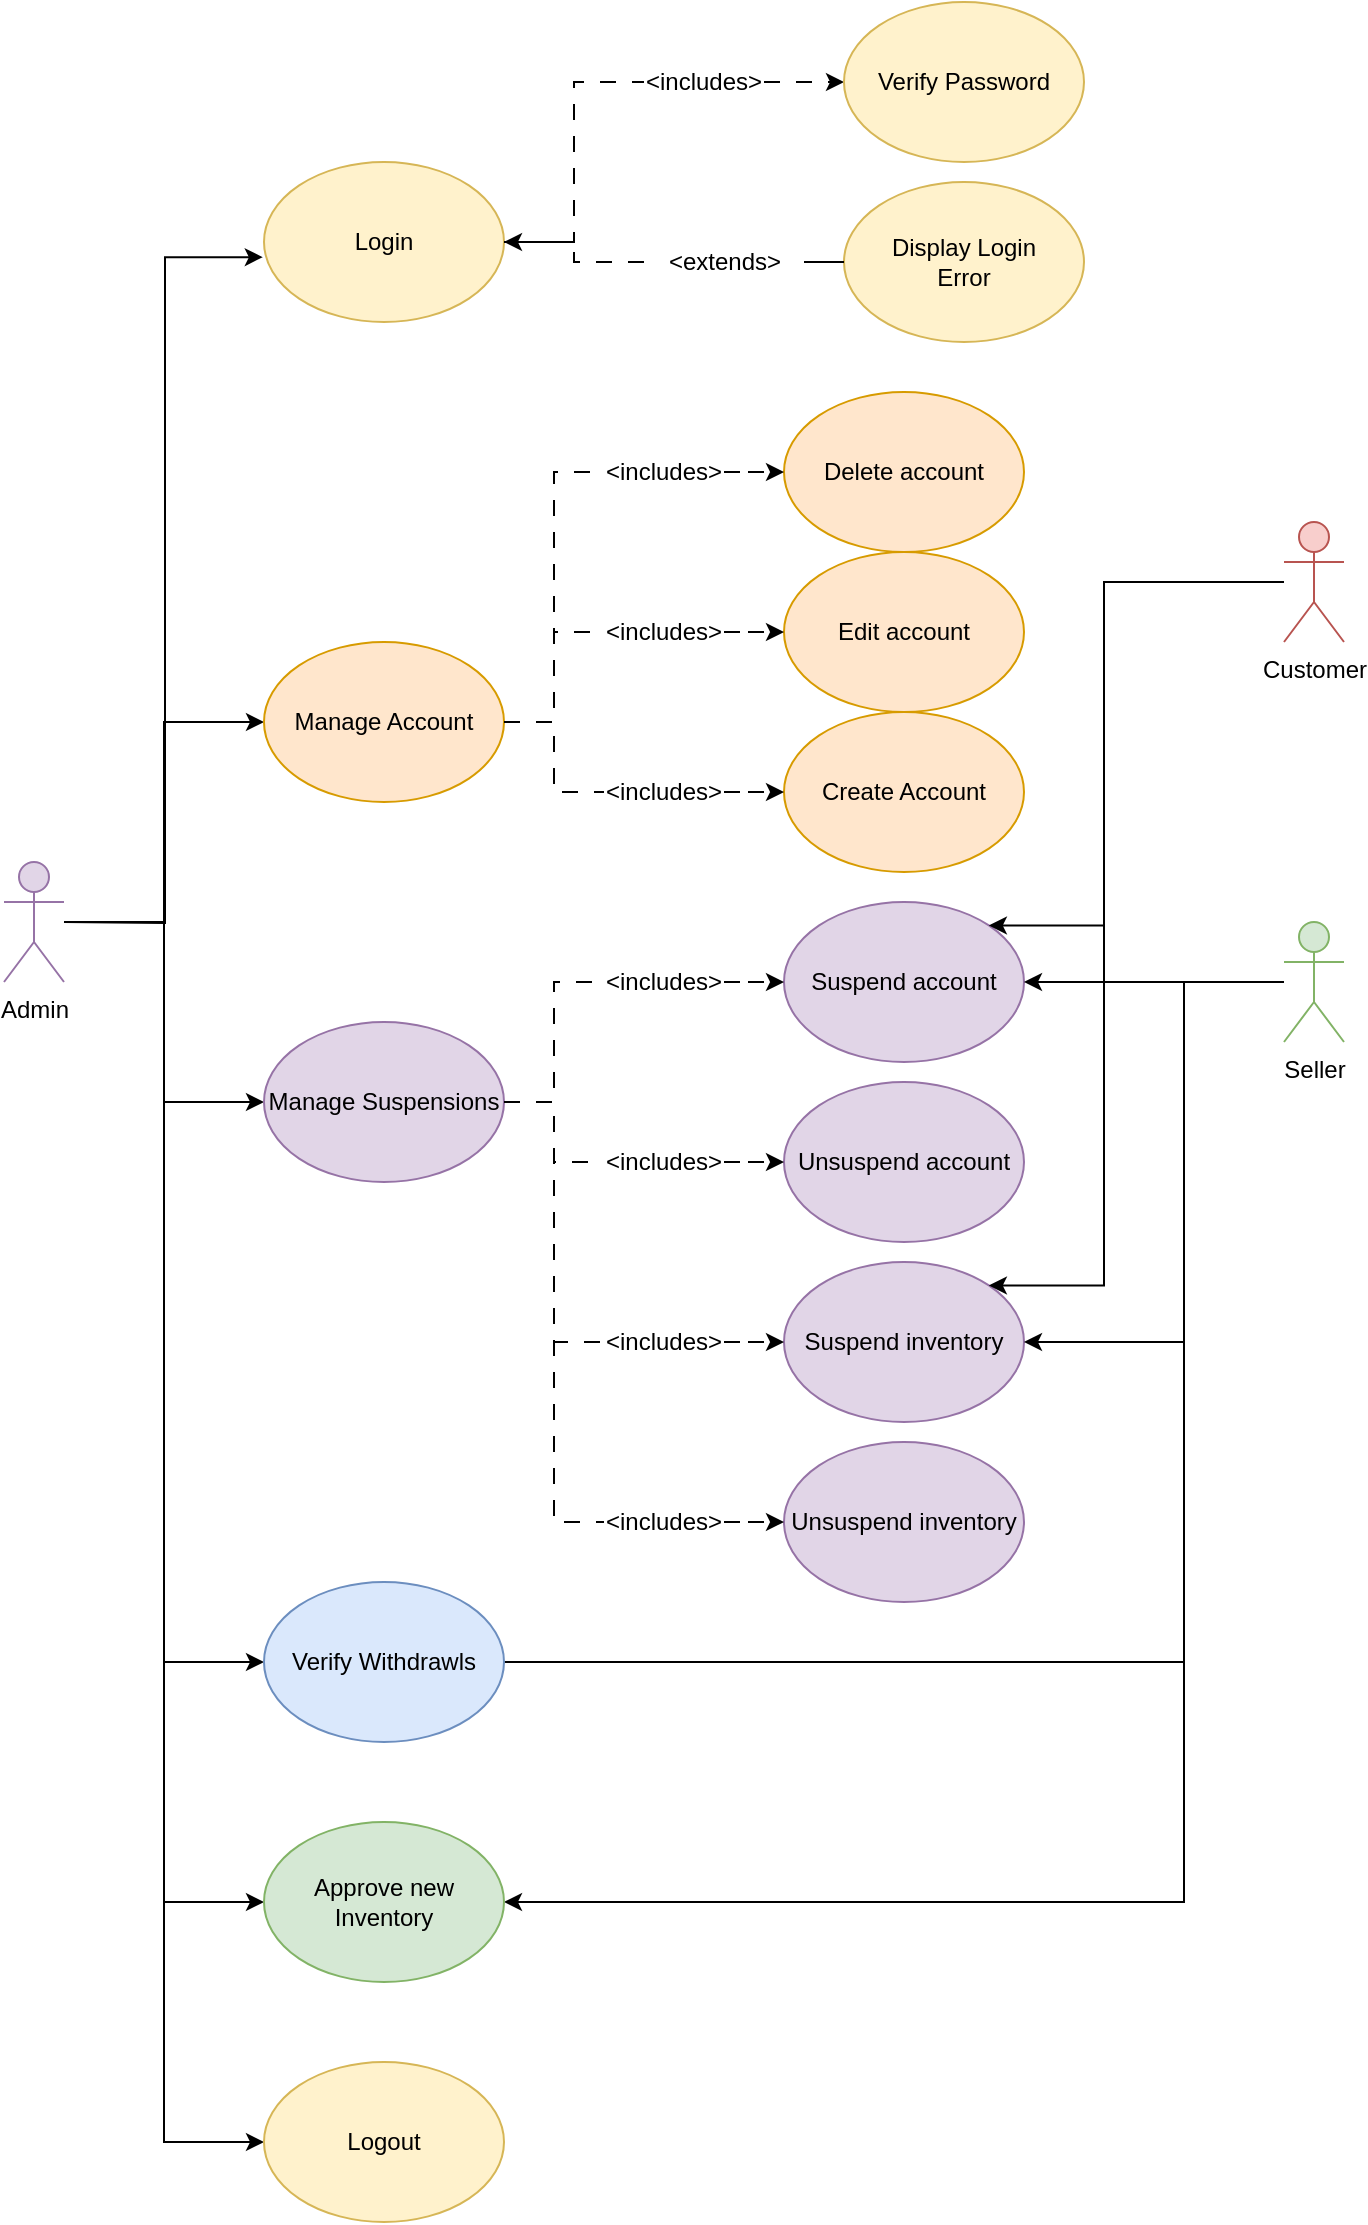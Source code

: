 <mxfile version="20.8.21" type="device"><diagram name="Page-1" id="9SAAYWy-0wYmbHwtBrWM"><mxGraphModel dx="1648" dy="1989" grid="1" gridSize="10" guides="1" tooltips="1" connect="1" arrows="1" fold="1" page="1" pageScale="1" pageWidth="850" pageHeight="1100" math="0" shadow="0"><root><mxCell id="0"/><mxCell id="1" parent="0"/><mxCell id="1AxmlgOG69dDWrkKW62K-17" style="edgeStyle=orthogonalEdgeStyle;rounded=0;orthogonalLoop=1;jettySize=auto;html=1;entryX=-0.005;entryY=0.595;entryDx=0;entryDy=0;entryPerimeter=0;" parent="1" target="1AxmlgOG69dDWrkKW62K-7" edge="1"><mxGeometry relative="1" as="geometry"><mxPoint x="110" y="440" as="sourcePoint"/></mxGeometry></mxCell><mxCell id="1AxmlgOG69dDWrkKW62K-21" style="edgeStyle=orthogonalEdgeStyle;rounded=0;orthogonalLoop=1;jettySize=auto;html=1;entryX=0;entryY=0.5;entryDx=0;entryDy=0;" parent="1" source="1AxmlgOG69dDWrkKW62K-1" target="1AxmlgOG69dDWrkKW62K-13" edge="1"><mxGeometry relative="1" as="geometry"/></mxCell><mxCell id="1AxmlgOG69dDWrkKW62K-22" style="edgeStyle=orthogonalEdgeStyle;rounded=0;orthogonalLoop=1;jettySize=auto;html=1;entryX=0;entryY=0.5;entryDx=0;entryDy=0;" parent="1" source="1AxmlgOG69dDWrkKW62K-1" target="1AxmlgOG69dDWrkKW62K-14" edge="1"><mxGeometry relative="1" as="geometry"/></mxCell><mxCell id="1AxmlgOG69dDWrkKW62K-24" style="edgeStyle=orthogonalEdgeStyle;rounded=0;orthogonalLoop=1;jettySize=auto;html=1;entryX=0;entryY=0.5;entryDx=0;entryDy=0;" parent="1" source="1AxmlgOG69dDWrkKW62K-1" target="1AxmlgOG69dDWrkKW62K-8" edge="1"><mxGeometry relative="1" as="geometry"/></mxCell><mxCell id="OvjnbPouzjCXRPZKOcpZ-8" style="edgeStyle=orthogonalEdgeStyle;rounded=0;orthogonalLoop=1;jettySize=auto;html=1;entryX=0;entryY=0.5;entryDx=0;entryDy=0;" edge="1" parent="1" source="1AxmlgOG69dDWrkKW62K-1" target="OvjnbPouzjCXRPZKOcpZ-7"><mxGeometry relative="1" as="geometry"/></mxCell><mxCell id="OvjnbPouzjCXRPZKOcpZ-11" style="edgeStyle=orthogonalEdgeStyle;rounded=0;orthogonalLoop=1;jettySize=auto;html=1;entryX=0;entryY=0.5;entryDx=0;entryDy=0;" edge="1" parent="1" source="1AxmlgOG69dDWrkKW62K-1" target="OvjnbPouzjCXRPZKOcpZ-10"><mxGeometry relative="1" as="geometry"/></mxCell><mxCell id="1AxmlgOG69dDWrkKW62K-1" value="Admin" style="shape=umlActor;verticalLabelPosition=bottom;verticalAlign=top;html=1;outlineConnect=0;fillColor=#e1d5e7;strokeColor=#9673a6;" parent="1" vertex="1"><mxGeometry x="80" y="410" width="30" height="60" as="geometry"/></mxCell><mxCell id="1AxmlgOG69dDWrkKW62K-2" value="Edit account" style="ellipse;whiteSpace=wrap;html=1;fillColor=#ffe6cc;strokeColor=#d79b00;" parent="1" vertex="1"><mxGeometry x="470" y="255" width="120" height="80" as="geometry"/></mxCell><mxCell id="1AxmlgOG69dDWrkKW62K-3" value="Delete account" style="ellipse;whiteSpace=wrap;html=1;fillColor=#ffe6cc;strokeColor=#d79b00;" parent="1" vertex="1"><mxGeometry x="470" y="175" width="120" height="80" as="geometry"/></mxCell><mxCell id="1AxmlgOG69dDWrkKW62K-4" value="Create Account" style="ellipse;whiteSpace=wrap;html=1;fillColor=#ffe6cc;strokeColor=#d79b00;" parent="1" vertex="1"><mxGeometry x="470" y="335" width="120" height="80" as="geometry"/></mxCell><mxCell id="1AxmlgOG69dDWrkKW62K-6" value="Unsuspend inventory" style="ellipse;whiteSpace=wrap;html=1;fillColor=#e1d5e7;strokeColor=#9673a6;" parent="1" vertex="1"><mxGeometry x="470" y="700" width="120" height="80" as="geometry"/></mxCell><mxCell id="1AxmlgOG69dDWrkKW62K-72" style="edgeStyle=orthogonalEdgeStyle;rounded=0;orthogonalLoop=1;jettySize=auto;html=1;entryX=0;entryY=0.5;entryDx=0;entryDy=0;dashed=1;dashPattern=8 8;startArrow=none;" parent="1" source="1AxmlgOG69dDWrkKW62K-75" target="1AxmlgOG69dDWrkKW62K-66" edge="1"><mxGeometry relative="1" as="geometry"/></mxCell><mxCell id="1AxmlgOG69dDWrkKW62K-7" value="Login" style="ellipse;whiteSpace=wrap;html=1;fillColor=#fff2cc;strokeColor=#d6b656;" parent="1" vertex="1"><mxGeometry x="210" y="60" width="120" height="80" as="geometry"/></mxCell><mxCell id="1AxmlgOG69dDWrkKW62K-8" value="Logout" style="ellipse;whiteSpace=wrap;html=1;fillColor=#fff2cc;strokeColor=#d6b656;" parent="1" vertex="1"><mxGeometry x="210" y="1010" width="120" height="80" as="geometry"/></mxCell><mxCell id="1AxmlgOG69dDWrkKW62K-9" value="Unsuspend account" style="ellipse;whiteSpace=wrap;html=1;fillColor=#e1d5e7;strokeColor=#9673a6;" parent="1" vertex="1"><mxGeometry x="470" y="520" width="120" height="80" as="geometry"/></mxCell><mxCell id="1AxmlgOG69dDWrkKW62K-10" value="Suspend inventory" style="ellipse;whiteSpace=wrap;html=1;fillColor=#e1d5e7;strokeColor=#9673a6;" parent="1" vertex="1"><mxGeometry x="470" y="610" width="120" height="80" as="geometry"/></mxCell><mxCell id="1AxmlgOG69dDWrkKW62K-11" value="Suspend account" style="ellipse;whiteSpace=wrap;html=1;fillColor=#e1d5e7;strokeColor=#9673a6;" parent="1" vertex="1"><mxGeometry x="470" y="430" width="120" height="80" as="geometry"/></mxCell><mxCell id="1AxmlgOG69dDWrkKW62K-25" style="edgeStyle=orthogonalEdgeStyle;rounded=0;orthogonalLoop=1;jettySize=auto;html=1;entryX=0;entryY=0.5;entryDx=0;entryDy=0;dashed=1;dashPattern=8 8;startArrow=none;" parent="1" source="1AxmlgOG69dDWrkKW62K-57" target="1AxmlgOG69dDWrkKW62K-3" edge="1"><mxGeometry relative="1" as="geometry"/></mxCell><mxCell id="1AxmlgOG69dDWrkKW62K-27" style="edgeStyle=orthogonalEdgeStyle;rounded=0;orthogonalLoop=1;jettySize=auto;html=1;entryX=0;entryY=0.5;entryDx=0;entryDy=0;dashed=1;dashPattern=8 8;startArrow=none;" parent="1" source="1AxmlgOG69dDWrkKW62K-59" target="1AxmlgOG69dDWrkKW62K-2" edge="1"><mxGeometry relative="1" as="geometry"/></mxCell><mxCell id="1AxmlgOG69dDWrkKW62K-28" style="edgeStyle=orthogonalEdgeStyle;rounded=0;orthogonalLoop=1;jettySize=auto;html=1;entryX=0;entryY=0.5;entryDx=0;entryDy=0;dashed=1;dashPattern=8 8;startArrow=none;" parent="1" source="1AxmlgOG69dDWrkKW62K-61" target="1AxmlgOG69dDWrkKW62K-4" edge="1"><mxGeometry relative="1" as="geometry"/></mxCell><mxCell id="1AxmlgOG69dDWrkKW62K-13" value="Manage Account" style="ellipse;whiteSpace=wrap;html=1;fillColor=#ffe6cc;strokeColor=#d79b00;" parent="1" vertex="1"><mxGeometry x="210" y="300" width="120" height="80" as="geometry"/></mxCell><mxCell id="1AxmlgOG69dDWrkKW62K-30" style="edgeStyle=orthogonalEdgeStyle;rounded=0;orthogonalLoop=1;jettySize=auto;html=1;entryX=0;entryY=0.5;entryDx=0;entryDy=0;dashed=1;dashPattern=8 8;startArrow=none;" parent="1" source="1AxmlgOG69dDWrkKW62K-41" target="1AxmlgOG69dDWrkKW62K-11" edge="1"><mxGeometry relative="1" as="geometry"/></mxCell><mxCell id="1AxmlgOG69dDWrkKW62K-31" style="edgeStyle=orthogonalEdgeStyle;rounded=0;orthogonalLoop=1;jettySize=auto;html=1;entryX=0;entryY=0.5;entryDx=0;entryDy=0;dashed=1;dashPattern=8 8;startArrow=none;" parent="1" source="1AxmlgOG69dDWrkKW62K-43" target="1AxmlgOG69dDWrkKW62K-9" edge="1"><mxGeometry relative="1" as="geometry"/></mxCell><mxCell id="1AxmlgOG69dDWrkKW62K-32" style="edgeStyle=orthogonalEdgeStyle;rounded=0;orthogonalLoop=1;jettySize=auto;html=1;entryX=0;entryY=0.5;entryDx=0;entryDy=0;dashed=1;dashPattern=8 8;startArrow=none;" parent="1" source="1AxmlgOG69dDWrkKW62K-45" target="1AxmlgOG69dDWrkKW62K-10" edge="1"><mxGeometry relative="1" as="geometry"/></mxCell><mxCell id="1AxmlgOG69dDWrkKW62K-33" style="edgeStyle=orthogonalEdgeStyle;rounded=0;orthogonalLoop=1;jettySize=auto;html=1;entryX=0;entryY=0.5;entryDx=0;entryDy=0;dashed=1;dashPattern=8 8;startArrow=none;" parent="1" source="1AxmlgOG69dDWrkKW62K-47" target="1AxmlgOG69dDWrkKW62K-6" edge="1"><mxGeometry relative="1" as="geometry"/></mxCell><mxCell id="1AxmlgOG69dDWrkKW62K-14" value="Manage Suspensions" style="ellipse;whiteSpace=wrap;html=1;fillColor=#e1d5e7;strokeColor=#9673a6;" parent="1" vertex="1"><mxGeometry x="210" y="490" width="120" height="80" as="geometry"/></mxCell><mxCell id="1AxmlgOG69dDWrkKW62K-42" value="" style="edgeStyle=orthogonalEdgeStyle;rounded=0;orthogonalLoop=1;jettySize=auto;html=1;entryX=0;entryY=0.5;entryDx=0;entryDy=0;dashed=1;dashPattern=8 8;endArrow=none;" parent="1" source="1AxmlgOG69dDWrkKW62K-14" target="1AxmlgOG69dDWrkKW62K-41" edge="1"><mxGeometry relative="1" as="geometry"><mxPoint x="330" y="660" as="sourcePoint"/><mxPoint x="510" y="550" as="targetPoint"/></mxGeometry></mxCell><mxCell id="1AxmlgOG69dDWrkKW62K-41" value="&amp;lt;includes&amp;gt;" style="text;html=1;strokeColor=none;fillColor=none;align=center;verticalAlign=middle;whiteSpace=wrap;rounded=0;" parent="1" vertex="1"><mxGeometry x="380" y="455" width="60" height="30" as="geometry"/></mxCell><mxCell id="1AxmlgOG69dDWrkKW62K-44" value="" style="edgeStyle=orthogonalEdgeStyle;rounded=0;orthogonalLoop=1;jettySize=auto;html=1;entryX=0;entryY=0.5;entryDx=0;entryDy=0;dashed=1;dashPattern=8 8;endArrow=none;" parent="1" source="1AxmlgOG69dDWrkKW62K-14" target="1AxmlgOG69dDWrkKW62K-43" edge="1"><mxGeometry relative="1" as="geometry"><mxPoint x="330" y="660" as="sourcePoint"/><mxPoint x="510" y="630" as="targetPoint"/></mxGeometry></mxCell><mxCell id="1AxmlgOG69dDWrkKW62K-43" value="&amp;lt;includes&amp;gt;" style="text;html=1;strokeColor=none;fillColor=none;align=center;verticalAlign=middle;whiteSpace=wrap;rounded=0;" parent="1" vertex="1"><mxGeometry x="380" y="545" width="60" height="30" as="geometry"/></mxCell><mxCell id="1AxmlgOG69dDWrkKW62K-46" value="" style="edgeStyle=orthogonalEdgeStyle;rounded=0;orthogonalLoop=1;jettySize=auto;html=1;entryX=0;entryY=0.5;entryDx=0;entryDy=0;dashed=1;dashPattern=8 8;endArrow=none;" parent="1" source="1AxmlgOG69dDWrkKW62K-14" target="1AxmlgOG69dDWrkKW62K-45" edge="1"><mxGeometry relative="1" as="geometry"><mxPoint x="330" y="660" as="sourcePoint"/><mxPoint x="510" y="710" as="targetPoint"/></mxGeometry></mxCell><mxCell id="1AxmlgOG69dDWrkKW62K-45" value="&amp;lt;includes&amp;gt;" style="text;html=1;strokeColor=none;fillColor=none;align=center;verticalAlign=middle;whiteSpace=wrap;rounded=0;" parent="1" vertex="1"><mxGeometry x="380" y="635" width="60" height="30" as="geometry"/></mxCell><mxCell id="1AxmlgOG69dDWrkKW62K-48" value="" style="edgeStyle=orthogonalEdgeStyle;rounded=0;orthogonalLoop=1;jettySize=auto;html=1;entryX=0;entryY=0.5;entryDx=0;entryDy=0;dashed=1;dashPattern=8 8;endArrow=none;" parent="1" source="1AxmlgOG69dDWrkKW62K-14" target="1AxmlgOG69dDWrkKW62K-47" edge="1"><mxGeometry relative="1" as="geometry"><mxPoint x="330" y="660" as="sourcePoint"/><mxPoint x="510" y="790" as="targetPoint"/></mxGeometry></mxCell><mxCell id="1AxmlgOG69dDWrkKW62K-47" value="&amp;lt;includes&amp;gt;" style="text;html=1;strokeColor=none;fillColor=none;align=center;verticalAlign=middle;whiteSpace=wrap;rounded=0;" parent="1" vertex="1"><mxGeometry x="380" y="725" width="60" height="30" as="geometry"/></mxCell><mxCell id="1AxmlgOG69dDWrkKW62K-58" value="" style="edgeStyle=orthogonalEdgeStyle;rounded=0;orthogonalLoop=1;jettySize=auto;html=1;entryX=0;entryY=0.5;entryDx=0;entryDy=0;dashed=1;dashPattern=8 8;endArrow=none;" parent="1" source="1AxmlgOG69dDWrkKW62K-13" target="1AxmlgOG69dDWrkKW62K-57" edge="1"><mxGeometry relative="1" as="geometry"><mxPoint x="330" y="340" as="sourcePoint"/><mxPoint x="460" y="220" as="targetPoint"/></mxGeometry></mxCell><mxCell id="1AxmlgOG69dDWrkKW62K-57" value="&amp;lt;includes&amp;gt;" style="text;html=1;strokeColor=none;fillColor=none;align=center;verticalAlign=middle;whiteSpace=wrap;rounded=0;" parent="1" vertex="1"><mxGeometry x="380" y="200" width="60" height="30" as="geometry"/></mxCell><mxCell id="1AxmlgOG69dDWrkKW62K-60" value="" style="edgeStyle=orthogonalEdgeStyle;rounded=0;orthogonalLoop=1;jettySize=auto;html=1;entryX=0;entryY=0.5;entryDx=0;entryDy=0;dashed=1;dashPattern=8 8;endArrow=none;" parent="1" source="1AxmlgOG69dDWrkKW62K-13" target="1AxmlgOG69dDWrkKW62K-59" edge="1"><mxGeometry relative="1" as="geometry"><mxPoint x="330" y="340" as="sourcePoint"/><mxPoint x="460" y="300" as="targetPoint"/></mxGeometry></mxCell><mxCell id="1AxmlgOG69dDWrkKW62K-59" value="&amp;lt;includes&amp;gt;" style="text;html=1;strokeColor=none;fillColor=none;align=center;verticalAlign=middle;whiteSpace=wrap;rounded=0;" parent="1" vertex="1"><mxGeometry x="380" y="280" width="60" height="30" as="geometry"/></mxCell><mxCell id="1AxmlgOG69dDWrkKW62K-62" value="" style="edgeStyle=orthogonalEdgeStyle;rounded=0;orthogonalLoop=1;jettySize=auto;html=1;entryX=0;entryY=0.5;entryDx=0;entryDy=0;dashed=1;dashPattern=8 8;endArrow=none;" parent="1" source="1AxmlgOG69dDWrkKW62K-13" target="1AxmlgOG69dDWrkKW62K-61" edge="1"><mxGeometry relative="1" as="geometry"><mxPoint x="330" y="340" as="sourcePoint"/><mxPoint x="460" y="380" as="targetPoint"/></mxGeometry></mxCell><mxCell id="1AxmlgOG69dDWrkKW62K-61" value="&amp;lt;includes&amp;gt;" style="text;html=1;strokeColor=none;fillColor=none;align=center;verticalAlign=middle;whiteSpace=wrap;rounded=0;" parent="1" vertex="1"><mxGeometry x="380" y="360" width="60" height="30" as="geometry"/></mxCell><mxCell id="1AxmlgOG69dDWrkKW62K-66" value="Verify Password" style="ellipse;whiteSpace=wrap;html=1;fillColor=#fff2cc;strokeColor=#d6b656;" parent="1" vertex="1"><mxGeometry x="500" y="-20" width="120" height="80" as="geometry"/></mxCell><mxCell id="1AxmlgOG69dDWrkKW62K-71" style="edgeStyle=orthogonalEdgeStyle;rounded=0;orthogonalLoop=1;jettySize=auto;html=1;entryX=1;entryY=0.5;entryDx=0;entryDy=0;dashed=1;dashPattern=8 8;startArrow=none;" parent="1" source="1AxmlgOG69dDWrkKW62K-78" target="1AxmlgOG69dDWrkKW62K-7" edge="1"><mxGeometry relative="1" as="geometry"/></mxCell><mxCell id="1AxmlgOG69dDWrkKW62K-67" value="Display Login&lt;br&gt;Error" style="ellipse;whiteSpace=wrap;html=1;fillColor=#fff2cc;strokeColor=#d6b656;" parent="1" vertex="1"><mxGeometry x="500" y="70" width="120" height="80" as="geometry"/></mxCell><mxCell id="1AxmlgOG69dDWrkKW62K-76" value="" style="edgeStyle=orthogonalEdgeStyle;rounded=0;orthogonalLoop=1;jettySize=auto;html=1;entryX=0;entryY=0.5;entryDx=0;entryDy=0;dashed=1;dashPattern=8 8;endArrow=none;" parent="1" source="1AxmlgOG69dDWrkKW62K-7" target="1AxmlgOG69dDWrkKW62K-75" edge="1"><mxGeometry relative="1" as="geometry"><mxPoint x="330" y="100" as="sourcePoint"/><mxPoint x="500" y="20" as="targetPoint"/></mxGeometry></mxCell><mxCell id="1AxmlgOG69dDWrkKW62K-75" value="&amp;lt;includes&amp;gt;" style="text;html=1;strokeColor=none;fillColor=none;align=center;verticalAlign=middle;whiteSpace=wrap;rounded=0;" parent="1" vertex="1"><mxGeometry x="400" y="5" width="60" height="30" as="geometry"/></mxCell><mxCell id="1AxmlgOG69dDWrkKW62K-79" value="" style="edgeStyle=orthogonalEdgeStyle;rounded=0;orthogonalLoop=1;jettySize=auto;html=1;entryX=1;entryY=0.5;entryDx=0;entryDy=0;dashed=1;dashPattern=8 8;endArrow=none;" parent="1" source="1AxmlgOG69dDWrkKW62K-67" target="1AxmlgOG69dDWrkKW62K-78" edge="1"><mxGeometry relative="1" as="geometry"><mxPoint x="500" y="110" as="sourcePoint"/><mxPoint x="330" y="100" as="targetPoint"/></mxGeometry></mxCell><mxCell id="1AxmlgOG69dDWrkKW62K-78" value="&amp;lt;extends&amp;gt;" style="text;html=1;align=center;verticalAlign=middle;resizable=0;points=[];autosize=1;strokeColor=none;fillColor=none;" parent="1" vertex="1"><mxGeometry x="400" y="95" width="80" height="30" as="geometry"/></mxCell><mxCell id="OvjnbPouzjCXRPZKOcpZ-3" style="edgeStyle=orthogonalEdgeStyle;rounded=0;orthogonalLoop=1;jettySize=auto;html=1;entryX=1;entryY=0;entryDx=0;entryDy=0;" edge="1" parent="1" source="OvjnbPouzjCXRPZKOcpZ-1" target="1AxmlgOG69dDWrkKW62K-11"><mxGeometry relative="1" as="geometry"><Array as="points"><mxPoint x="630" y="270"/><mxPoint x="630" y="442"/></Array></mxGeometry></mxCell><mxCell id="OvjnbPouzjCXRPZKOcpZ-5" style="edgeStyle=orthogonalEdgeStyle;rounded=0;orthogonalLoop=1;jettySize=auto;html=1;entryX=1;entryY=0;entryDx=0;entryDy=0;" edge="1" parent="1" source="OvjnbPouzjCXRPZKOcpZ-1" target="1AxmlgOG69dDWrkKW62K-10"><mxGeometry relative="1" as="geometry"><Array as="points"><mxPoint x="630" y="270"/><mxPoint x="630" y="622"/></Array></mxGeometry></mxCell><mxCell id="OvjnbPouzjCXRPZKOcpZ-1" value="Customer" style="shape=umlActor;verticalLabelPosition=bottom;verticalAlign=top;html=1;outlineConnect=0;fillColor=#f8cecc;strokeColor=#b85450;" vertex="1" parent="1"><mxGeometry x="720" y="240" width="30" height="60" as="geometry"/></mxCell><mxCell id="OvjnbPouzjCXRPZKOcpZ-4" style="edgeStyle=orthogonalEdgeStyle;rounded=0;orthogonalLoop=1;jettySize=auto;html=1;entryX=1;entryY=0.5;entryDx=0;entryDy=0;" edge="1" parent="1" source="OvjnbPouzjCXRPZKOcpZ-2" target="1AxmlgOG69dDWrkKW62K-11"><mxGeometry relative="1" as="geometry"/></mxCell><mxCell id="OvjnbPouzjCXRPZKOcpZ-6" style="edgeStyle=orthogonalEdgeStyle;rounded=0;orthogonalLoop=1;jettySize=auto;html=1;entryX=1;entryY=0.5;entryDx=0;entryDy=0;" edge="1" parent="1" source="OvjnbPouzjCXRPZKOcpZ-2" target="1AxmlgOG69dDWrkKW62K-10"><mxGeometry relative="1" as="geometry"><Array as="points"><mxPoint x="670" y="470"/><mxPoint x="670" y="650"/></Array></mxGeometry></mxCell><mxCell id="OvjnbPouzjCXRPZKOcpZ-9" style="edgeStyle=orthogonalEdgeStyle;rounded=0;orthogonalLoop=1;jettySize=auto;html=1;entryX=0.958;entryY=0.421;entryDx=0;entryDy=0;entryPerimeter=0;" edge="1" parent="1" source="OvjnbPouzjCXRPZKOcpZ-2" target="OvjnbPouzjCXRPZKOcpZ-7"><mxGeometry relative="1" as="geometry"><Array as="points"><mxPoint x="670" y="470"/><mxPoint x="670" y="810"/><mxPoint x="325" y="810"/></Array></mxGeometry></mxCell><mxCell id="OvjnbPouzjCXRPZKOcpZ-12" style="edgeStyle=orthogonalEdgeStyle;rounded=0;orthogonalLoop=1;jettySize=auto;html=1;entryX=1;entryY=0.5;entryDx=0;entryDy=0;" edge="1" parent="1" source="OvjnbPouzjCXRPZKOcpZ-2" target="OvjnbPouzjCXRPZKOcpZ-10"><mxGeometry relative="1" as="geometry"><Array as="points"><mxPoint x="670" y="470"/><mxPoint x="670" y="930"/></Array></mxGeometry></mxCell><mxCell id="OvjnbPouzjCXRPZKOcpZ-2" value="Seller" style="shape=umlActor;verticalLabelPosition=bottom;verticalAlign=top;html=1;outlineConnect=0;fillColor=#d5e8d4;strokeColor=#82b366;" vertex="1" parent="1"><mxGeometry x="720" y="440" width="30" height="60" as="geometry"/></mxCell><mxCell id="OvjnbPouzjCXRPZKOcpZ-7" value="Verify Withdrawls" style="ellipse;whiteSpace=wrap;html=1;fillColor=#dae8fc;strokeColor=#6c8ebf;" vertex="1" parent="1"><mxGeometry x="210" y="770" width="120" height="80" as="geometry"/></mxCell><mxCell id="OvjnbPouzjCXRPZKOcpZ-10" value="Approve new&lt;br&gt;Inventory" style="ellipse;whiteSpace=wrap;html=1;fillColor=#d5e8d4;strokeColor=#82b366;" vertex="1" parent="1"><mxGeometry x="210" y="890" width="120" height="80" as="geometry"/></mxCell></root></mxGraphModel></diagram></mxfile>